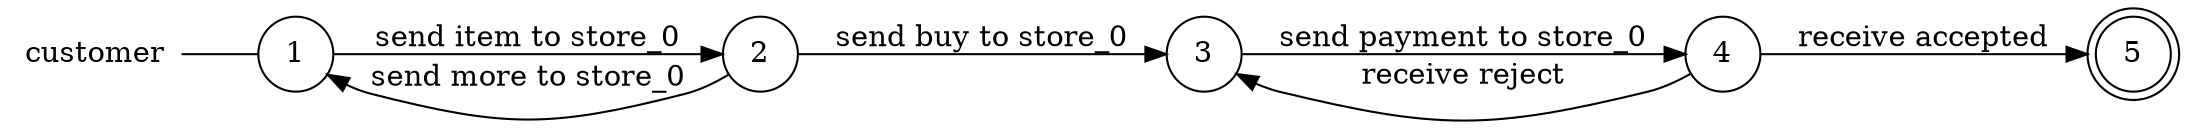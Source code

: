 digraph customer {
	rankdir="LR";
	n_0 [label="customer", shape="plaintext"];
	n_1 [id="6", shape=doublecircle, label="5"];
	n_2 [id="1", shape=circle, label="1"];
	n_0 -> n_2 [arrowhead=none];
	n_3 [id="2", shape=circle, label="3"];
	n_4 [id="4", shape=circle, label="4"];
	n_5 [id="7", shape=circle, label="2"];

	n_4 -> n_3 [id="[$e|9]", label="receive reject"];
	n_2 -> n_5 [id="[$e|3]", label="send item to store_0"];
	n_5 -> n_3 [id="[$e|7]", label="send buy to store_0"];
	n_5 -> n_2 [id="[$e|8]", label="send more to store_0"];
	n_3 -> n_4 [id="[$e|5]", label="send payment to store_0"];
	n_4 -> n_1 [id="[$e|2]", label="receive accepted"];
}
